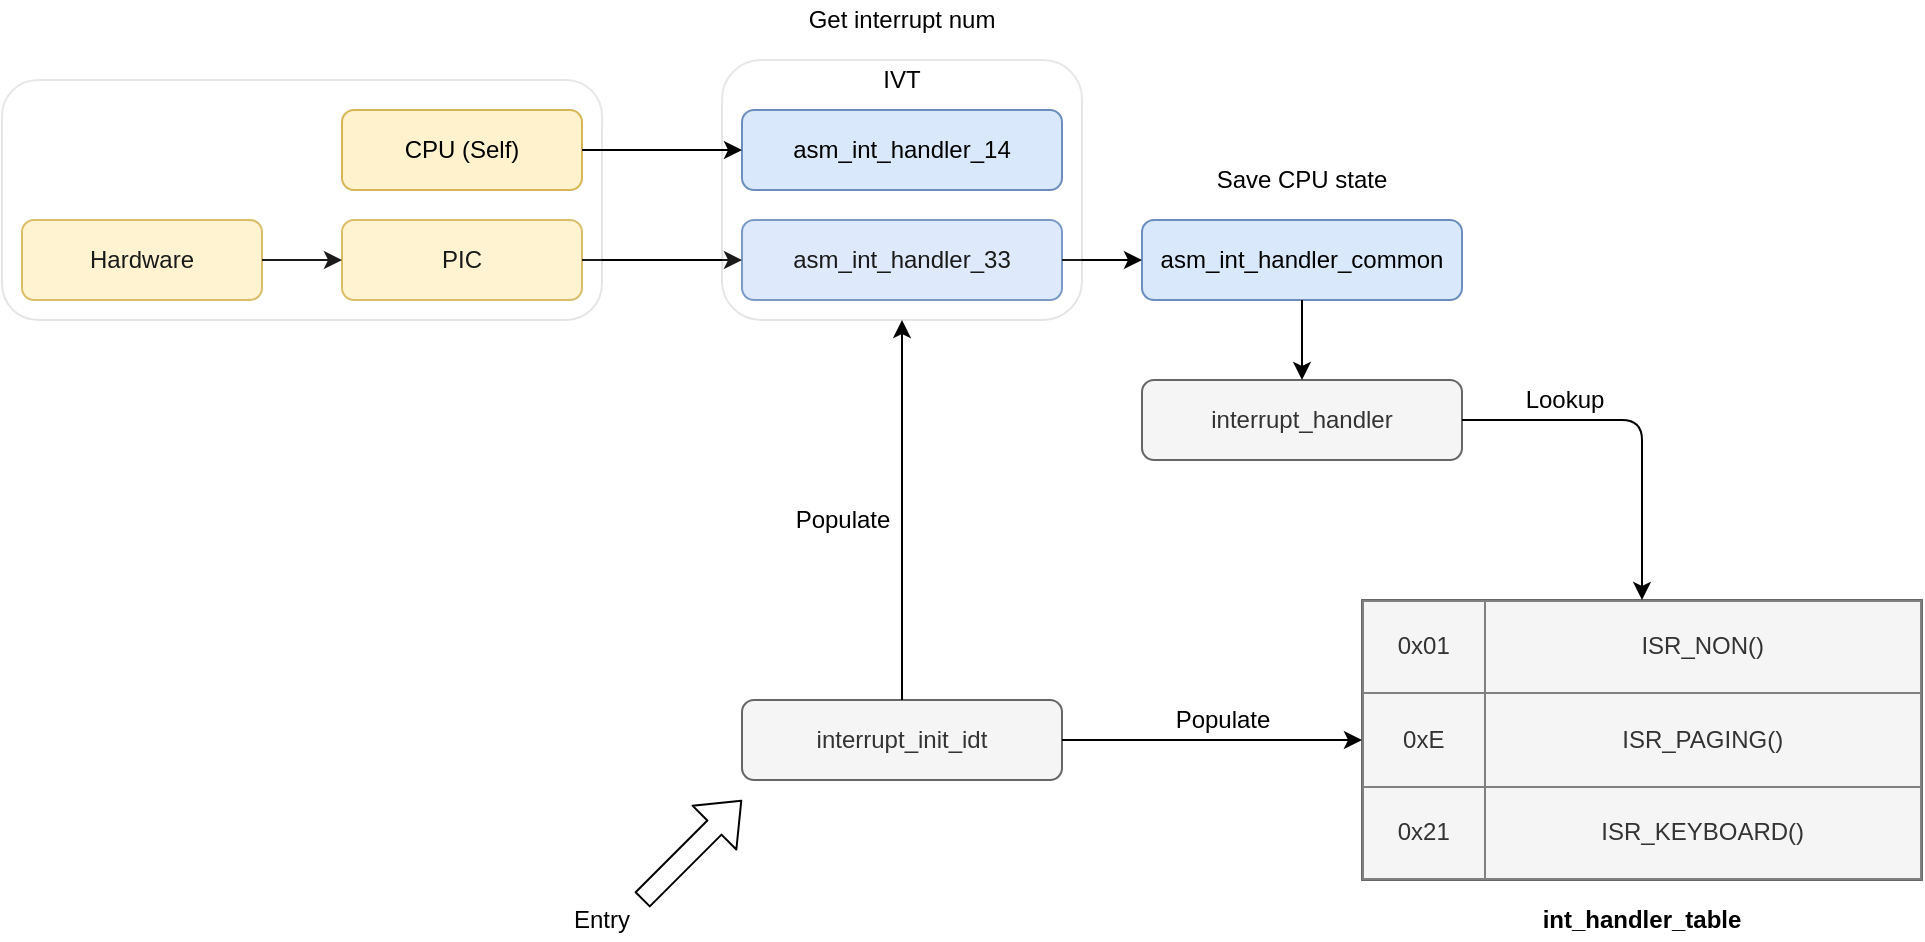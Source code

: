 <mxfile version="12.4.3" type="device" pages="1"><diagram id="Be_1kZGqd85Qsm_QIWly" name="Page-1"><mxGraphModel dx="1408" dy="742" grid="1" gridSize="10" guides="1" tooltips="1" connect="1" arrows="1" fold="1" page="1" pageScale="1" pageWidth="1920" pageHeight="1200" math="0" shadow="0"><root><mxCell id="0"/><mxCell id="1" parent="0"/><mxCell id="q_0BmKvn6DknZlqlFd0E-1" value="Hardware" style="rounded=1;whiteSpace=wrap;html=1;fillColor=#fff2cc;strokeColor=#d6b656;" parent="1" vertex="1"><mxGeometry x="280" y="240" width="120" height="40" as="geometry"/></mxCell><mxCell id="q_0BmKvn6DknZlqlFd0E-2" value="PIC" style="rounded=1;whiteSpace=wrap;html=1;fillColor=#fff2cc;strokeColor=#d6b656;" parent="1" vertex="1"><mxGeometry x="440" y="240" width="120" height="40" as="geometry"/></mxCell><mxCell id="q_0BmKvn6DknZlqlFd0E-3" value="asm_int_handler_33" style="rounded=1;whiteSpace=wrap;html=1;fillColor=#dae8fc;strokeColor=#6c8ebf;" parent="1" vertex="1"><mxGeometry x="640" y="240" width="160" height="40" as="geometry"/></mxCell><mxCell id="q_0BmKvn6DknZlqlFd0E-5" value="asm_int_handler_common" style="rounded=1;whiteSpace=wrap;html=1;fillColor=#dae8fc;strokeColor=#6c8ebf;" parent="1" vertex="1"><mxGeometry x="840" y="240" width="160" height="40" as="geometry"/></mxCell><mxCell id="q_0BmKvn6DknZlqlFd0E-6" value="interrupt_handler" style="rounded=1;whiteSpace=wrap;html=1;fillColor=#f5f5f5;strokeColor=#666666;fontColor=#333333;" parent="1" vertex="1"><mxGeometry x="840" y="320" width="160" height="40" as="geometry"/></mxCell><mxCell id="q_0BmKvn6DknZlqlFd0E-7" value="&lt;table style=&quot;width: 100% ; height: 100% ; border-collapse: collapse&quot; width=&quot;100%&quot; border=&quot;1&quot;&gt;&lt;tbody&gt;&lt;tr&gt;&lt;td align=&quot;center&quot;&gt;0x01&lt;/td&gt;&lt;td align=&quot;center&quot;&gt;ISR_NON()&lt;br&gt;&lt;/td&gt;&lt;/tr&gt;&lt;tr&gt;&lt;td align=&quot;center&quot;&gt;0xE&lt;br&gt;&lt;/td&gt;&lt;td align=&quot;center&quot;&gt;ISR_PAGING()&lt;/td&gt;&lt;/tr&gt;&lt;tr&gt;&lt;td align=&quot;center&quot;&gt;0x21&lt;/td&gt;&lt;td align=&quot;center&quot;&gt;ISR_KEYBOARD()&lt;br&gt;&lt;/td&gt;&lt;/tr&gt;&lt;/tbody&gt;&lt;/table&gt;" style="text;html=1;strokeColor=#666666;fillColor=#f5f5f5;overflow=fill;fontColor=#333333;" parent="1" vertex="1"><mxGeometry x="950" y="430" width="280" height="140" as="geometry"/></mxCell><mxCell id="q_0BmKvn6DknZlqlFd0E-8" value="&lt;b&gt;int_handler_table&lt;/b&gt;" style="text;html=1;strokeColor=none;fillColor=none;align=center;verticalAlign=middle;whiteSpace=wrap;rounded=0;" parent="1" vertex="1"><mxGeometry x="1035" y="580" width="110" height="20" as="geometry"/></mxCell><mxCell id="q_0BmKvn6DknZlqlFd0E-9" value="" style="endArrow=classic;html=1;entryX=0;entryY=0.5;entryDx=0;entryDy=0;exitX=1;exitY=0.5;exitDx=0;exitDy=0;" parent="1" source="q_0BmKvn6DknZlqlFd0E-1" target="q_0BmKvn6DknZlqlFd0E-2" edge="1"><mxGeometry width="50" height="50" relative="1" as="geometry"><mxPoint x="280" y="680" as="sourcePoint"/><mxPoint x="330" y="630" as="targetPoint"/></mxGeometry></mxCell><mxCell id="q_0BmKvn6DknZlqlFd0E-10" value="" style="endArrow=classic;html=1;entryX=0;entryY=0.5;entryDx=0;entryDy=0;exitX=1;exitY=0.5;exitDx=0;exitDy=0;" parent="1" source="q_0BmKvn6DknZlqlFd0E-2" target="q_0BmKvn6DknZlqlFd0E-3" edge="1"><mxGeometry width="50" height="50" relative="1" as="geometry"><mxPoint x="280" y="680" as="sourcePoint"/><mxPoint x="330" y="630" as="targetPoint"/></mxGeometry></mxCell><mxCell id="q_0BmKvn6DknZlqlFd0E-11" value="" style="endArrow=classic;html=1;entryX=0;entryY=0.5;entryDx=0;entryDy=0;exitX=1;exitY=0.5;exitDx=0;exitDy=0;" parent="1" source="q_0BmKvn6DknZlqlFd0E-3" target="q_0BmKvn6DknZlqlFd0E-5" edge="1"><mxGeometry width="50" height="50" relative="1" as="geometry"><mxPoint x="280" y="680" as="sourcePoint"/><mxPoint x="330" y="630" as="targetPoint"/></mxGeometry></mxCell><mxCell id="q_0BmKvn6DknZlqlFd0E-12" value="" style="endArrow=classic;html=1;entryX=0.5;entryY=0;entryDx=0;entryDy=0;exitX=0.5;exitY=1;exitDx=0;exitDy=0;" parent="1" source="q_0BmKvn6DknZlqlFd0E-5" target="q_0BmKvn6DknZlqlFd0E-6" edge="1"><mxGeometry width="50" height="50" relative="1" as="geometry"><mxPoint x="280" y="680" as="sourcePoint"/><mxPoint x="330" y="630" as="targetPoint"/></mxGeometry></mxCell><mxCell id="q_0BmKvn6DknZlqlFd0E-13" value="" style="endArrow=classic;html=1;entryX=0.5;entryY=0;entryDx=0;entryDy=0;exitX=1;exitY=0.5;exitDx=0;exitDy=0;" parent="1" source="q_0BmKvn6DknZlqlFd0E-6" target="q_0BmKvn6DknZlqlFd0E-7" edge="1"><mxGeometry width="50" height="50" relative="1" as="geometry"><mxPoint x="280" y="680" as="sourcePoint"/><mxPoint x="330" y="630" as="targetPoint"/><Array as="points"><mxPoint x="1090" y="340"/></Array></mxGeometry></mxCell><mxCell id="q_0BmKvn6DknZlqlFd0E-19" value="Lookup" style="text;html=1;align=center;verticalAlign=middle;resizable=0;points=[];;labelBackgroundColor=#ffffff;" parent="q_0BmKvn6DknZlqlFd0E-13" vertex="1" connectable="0"><mxGeometry x="-0.275" y="-2" relative="1" as="geometry"><mxPoint x="-15" y="-12" as="offset"/></mxGeometry></mxCell><mxCell id="q_0BmKvn6DknZlqlFd0E-14" value="interrupt_init_idt" style="rounded=1;whiteSpace=wrap;html=1;fillColor=#f5f5f5;strokeColor=#666666;fontColor=#333333;" parent="1" vertex="1"><mxGeometry x="640" y="480" width="160" height="40" as="geometry"/></mxCell><mxCell id="q_0BmKvn6DknZlqlFd0E-17" value="" style="endArrow=classic;html=1;entryX=0;entryY=0.5;entryDx=0;entryDy=0;exitX=1;exitY=0.5;exitDx=0;exitDy=0;" parent="1" source="q_0BmKvn6DknZlqlFd0E-14" target="q_0BmKvn6DknZlqlFd0E-7" edge="1"><mxGeometry width="50" height="50" relative="1" as="geometry"><mxPoint x="280" y="680" as="sourcePoint"/><mxPoint x="330" y="630" as="targetPoint"/></mxGeometry></mxCell><mxCell id="q_0BmKvn6DknZlqlFd0E-18" value="Populate" style="text;html=1;align=center;verticalAlign=middle;resizable=0;points=[];;labelBackgroundColor=#ffffff;" parent="q_0BmKvn6DknZlqlFd0E-17" vertex="1" connectable="0"><mxGeometry x="-0.286" y="2" relative="1" as="geometry"><mxPoint x="26" y="-8" as="offset"/></mxGeometry></mxCell><mxCell id="q_0BmKvn6DknZlqlFd0E-20" value="" style="rounded=1;whiteSpace=wrap;html=1;glass=1;opacity=10;strokeWidth=1;" parent="1" vertex="1"><mxGeometry x="270" y="170" width="300" height="120" as="geometry"/></mxCell><mxCell id="q_0BmKvn6DknZlqlFd0E-22" value="Save CPU state" style="text;html=1;strokeColor=none;fillColor=none;align=center;verticalAlign=middle;whiteSpace=wrap;rounded=0;glass=1;opacity=10;" parent="1" vertex="1"><mxGeometry x="870" y="210" width="100" height="20" as="geometry"/></mxCell><mxCell id="q_0BmKvn6DknZlqlFd0E-25" value="" style="rounded=1;whiteSpace=wrap;html=1;glass=1;strokeWidth=1;opacity=10;" parent="1" vertex="1"><mxGeometry x="630" y="160" width="180" height="130" as="geometry"/></mxCell><mxCell id="q_0BmKvn6DknZlqlFd0E-27" value="asm_int_handler_14" style="rounded=1;whiteSpace=wrap;html=1;fillColor=#dae8fc;strokeColor=#6c8ebf;" parent="1" vertex="1"><mxGeometry x="640" y="185" width="160" height="40" as="geometry"/></mxCell><mxCell id="q_0BmKvn6DknZlqlFd0E-28" value="IVT" style="text;html=1;strokeColor=none;fillColor=none;align=center;verticalAlign=middle;whiteSpace=wrap;rounded=0;glass=1;opacity=10;" parent="1" vertex="1"><mxGeometry x="700" y="160" width="40" height="20" as="geometry"/></mxCell><mxCell id="q_0BmKvn6DknZlqlFd0E-30" value="" style="endArrow=classic;html=1;entryX=0.5;entryY=1;entryDx=0;entryDy=0;exitX=0.5;exitY=0;exitDx=0;exitDy=0;" parent="1" source="q_0BmKvn6DknZlqlFd0E-14" target="q_0BmKvn6DknZlqlFd0E-25" edge="1"><mxGeometry width="50" height="50" relative="1" as="geometry"><mxPoint x="270" y="680" as="sourcePoint"/><mxPoint x="320" y="630" as="targetPoint"/></mxGeometry></mxCell><mxCell id="q_0BmKvn6DknZlqlFd0E-31" value="Populate" style="text;html=1;align=center;verticalAlign=middle;resizable=0;points=[];;labelBackgroundColor=#ffffff;" parent="q_0BmKvn6DknZlqlFd0E-30" vertex="1" connectable="0"><mxGeometry x="-0.221" y="-3" relative="1" as="geometry"><mxPoint x="-33" y="-16" as="offset"/></mxGeometry></mxCell><mxCell id="q_0BmKvn6DknZlqlFd0E-32" value="Get interrupt num" style="text;html=1;strokeColor=none;fillColor=none;align=center;verticalAlign=middle;whiteSpace=wrap;rounded=0;glass=1;opacity=10;" parent="1" vertex="1"><mxGeometry x="670" y="130" width="100" height="20" as="geometry"/></mxCell><mxCell id="dhXjzVhQeYT6EOqVNMrj-3" value="" style="shape=flexArrow;endArrow=classic;html=1;" edge="1" parent="1"><mxGeometry width="50" height="50" relative="1" as="geometry"><mxPoint x="590" y="580" as="sourcePoint"/><mxPoint x="640" y="530" as="targetPoint"/></mxGeometry></mxCell><mxCell id="dhXjzVhQeYT6EOqVNMrj-4" value="Entry" style="text;html=1;strokeColor=none;fillColor=none;align=center;verticalAlign=middle;whiteSpace=wrap;rounded=0;" vertex="1" parent="1"><mxGeometry x="550" y="580" width="40" height="20" as="geometry"/></mxCell><mxCell id="dhXjzVhQeYT6EOqVNMrj-8" value="CPU (Self)" style="rounded=1;whiteSpace=wrap;html=1;fillColor=#fff2cc;strokeColor=#d6b656;" vertex="1" parent="1"><mxGeometry x="440" y="185" width="120" height="40" as="geometry"/></mxCell><mxCell id="dhXjzVhQeYT6EOqVNMrj-9" value="" style="endArrow=classic;html=1;entryX=0;entryY=0.5;entryDx=0;entryDy=0;exitX=1;exitY=0.5;exitDx=0;exitDy=0;" edge="1" parent="1" source="dhXjzVhQeYT6EOqVNMrj-8" target="q_0BmKvn6DknZlqlFd0E-27"><mxGeometry width="50" height="50" relative="1" as="geometry"><mxPoint x="270" y="670" as="sourcePoint"/><mxPoint x="320" y="620" as="targetPoint"/></mxGeometry></mxCell></root></mxGraphModel></diagram></mxfile>